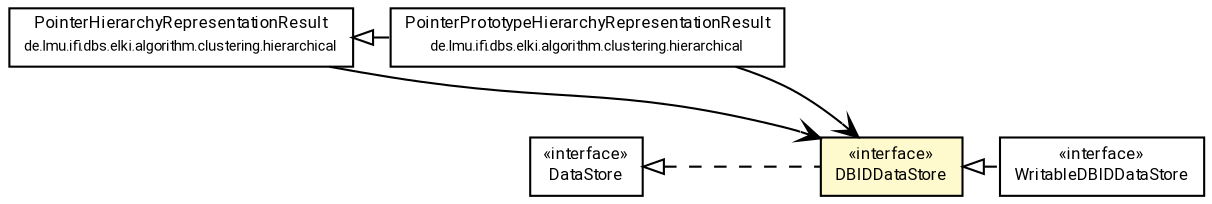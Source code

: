 #!/usr/local/bin/dot
#
# Class diagram 
# Generated by UMLGraph version R5_7_2-60-g0e99a6 (http://www.spinellis.gr/umlgraph/)
#

digraph G {
	graph [fontnames="svg"]
	edge [fontname="Roboto",fontsize=7,labelfontname="Roboto",labelfontsize=7,color="black"];
	node [fontname="Roboto",fontcolor="black",fontsize=8,shape=plaintext,margin=0,width=0,height=0];
	nodesep=0.15;
	ranksep=0.25;
	rankdir=LR;
	// de.lmu.ifi.dbs.elki.algorithm.clustering.hierarchical.PointerHierarchyRepresentationResult
	c2992621 [label=<<table title="de.lmu.ifi.dbs.elki.algorithm.clustering.hierarchical.PointerHierarchyRepresentationResult" border="0" cellborder="1" cellspacing="0" cellpadding="2" href="../../algorithm/clustering/hierarchical/PointerHierarchyRepresentationResult.html" target="_parent">
		<tr><td><table border="0" cellspacing="0" cellpadding="1">
		<tr><td align="center" balign="center"> <font face="Roboto">PointerHierarchyRepresentationResult</font> </td></tr>
		<tr><td align="center" balign="center"> <font face="Roboto" point-size="7.0">de.lmu.ifi.dbs.elki.algorithm.clustering.hierarchical</font> </td></tr>
		</table></td></tr>
		</table>>, URL="../../algorithm/clustering/hierarchical/PointerHierarchyRepresentationResult.html"];
	// de.lmu.ifi.dbs.elki.algorithm.clustering.hierarchical.PointerPrototypeHierarchyRepresentationResult
	c2992710 [label=<<table title="de.lmu.ifi.dbs.elki.algorithm.clustering.hierarchical.PointerPrototypeHierarchyRepresentationResult" border="0" cellborder="1" cellspacing="0" cellpadding="2" href="../../algorithm/clustering/hierarchical/PointerPrototypeHierarchyRepresentationResult.html" target="_parent">
		<tr><td><table border="0" cellspacing="0" cellpadding="1">
		<tr><td align="center" balign="center"> <font face="Roboto">PointerPrototypeHierarchyRepresentationResult</font> </td></tr>
		<tr><td align="center" balign="center"> <font face="Roboto" point-size="7.0">de.lmu.ifi.dbs.elki.algorithm.clustering.hierarchical</font> </td></tr>
		</table></td></tr>
		</table>>, URL="../../algorithm/clustering/hierarchical/PointerPrototypeHierarchyRepresentationResult.html"];
	// de.lmu.ifi.dbs.elki.database.datastore.WritableDBIDDataStore
	c2993307 [label=<<table title="de.lmu.ifi.dbs.elki.database.datastore.WritableDBIDDataStore" border="0" cellborder="1" cellspacing="0" cellpadding="2" href="WritableDBIDDataStore.html" target="_parent">
		<tr><td><table border="0" cellspacing="0" cellpadding="1">
		<tr><td align="center" balign="center"> &#171;interface&#187; </td></tr>
		<tr><td align="center" balign="center"> <font face="Roboto">WritableDBIDDataStore</font> </td></tr>
		</table></td></tr>
		</table>>, URL="WritableDBIDDataStore.html"];
	// de.lmu.ifi.dbs.elki.database.datastore.DBIDDataStore
	c2993309 [label=<<table title="de.lmu.ifi.dbs.elki.database.datastore.DBIDDataStore" border="0" cellborder="1" cellspacing="0" cellpadding="2" bgcolor="lemonChiffon" href="DBIDDataStore.html" target="_parent">
		<tr><td><table border="0" cellspacing="0" cellpadding="1">
		<tr><td align="center" balign="center"> &#171;interface&#187; </td></tr>
		<tr><td align="center" balign="center"> <font face="Roboto">DBIDDataStore</font> </td></tr>
		</table></td></tr>
		</table>>, URL="DBIDDataStore.html"];
	// de.lmu.ifi.dbs.elki.database.datastore.DataStore<T>
	c2993335 [label=<<table title="de.lmu.ifi.dbs.elki.database.datastore.DataStore" border="0" cellborder="1" cellspacing="0" cellpadding="2" href="DataStore.html" target="_parent">
		<tr><td><table border="0" cellspacing="0" cellpadding="1">
		<tr><td align="center" balign="center"> &#171;interface&#187; </td></tr>
		<tr><td align="center" balign="center"> <font face="Roboto">DataStore</font> </td></tr>
		</table></td></tr>
		</table>>, URL="DataStore.html"];
	// de.lmu.ifi.dbs.elki.algorithm.clustering.hierarchical.PointerPrototypeHierarchyRepresentationResult extends de.lmu.ifi.dbs.elki.algorithm.clustering.hierarchical.PointerHierarchyRepresentationResult
	c2992621 -> c2992710 [arrowtail=empty,dir=back,weight=10];
	// de.lmu.ifi.dbs.elki.database.datastore.WritableDBIDDataStore implements de.lmu.ifi.dbs.elki.database.datastore.DBIDDataStore
	c2993309 -> c2993307 [arrowtail=empty,style=dashed,dir=back,weight=9];
	// de.lmu.ifi.dbs.elki.database.datastore.DBIDDataStore implements de.lmu.ifi.dbs.elki.database.datastore.DataStore<T>
	c2993335 -> c2993309 [arrowtail=empty,style=dashed,dir=back,weight=9];
	// de.lmu.ifi.dbs.elki.algorithm.clustering.hierarchical.PointerHierarchyRepresentationResult navassoc de.lmu.ifi.dbs.elki.database.datastore.DBIDDataStore
	c2992621 -> c2993309 [arrowhead=open,weight=1];
	// de.lmu.ifi.dbs.elki.algorithm.clustering.hierarchical.PointerPrototypeHierarchyRepresentationResult navassoc de.lmu.ifi.dbs.elki.database.datastore.DBIDDataStore
	c2992710 -> c2993309 [arrowhead=open,weight=1];
}

